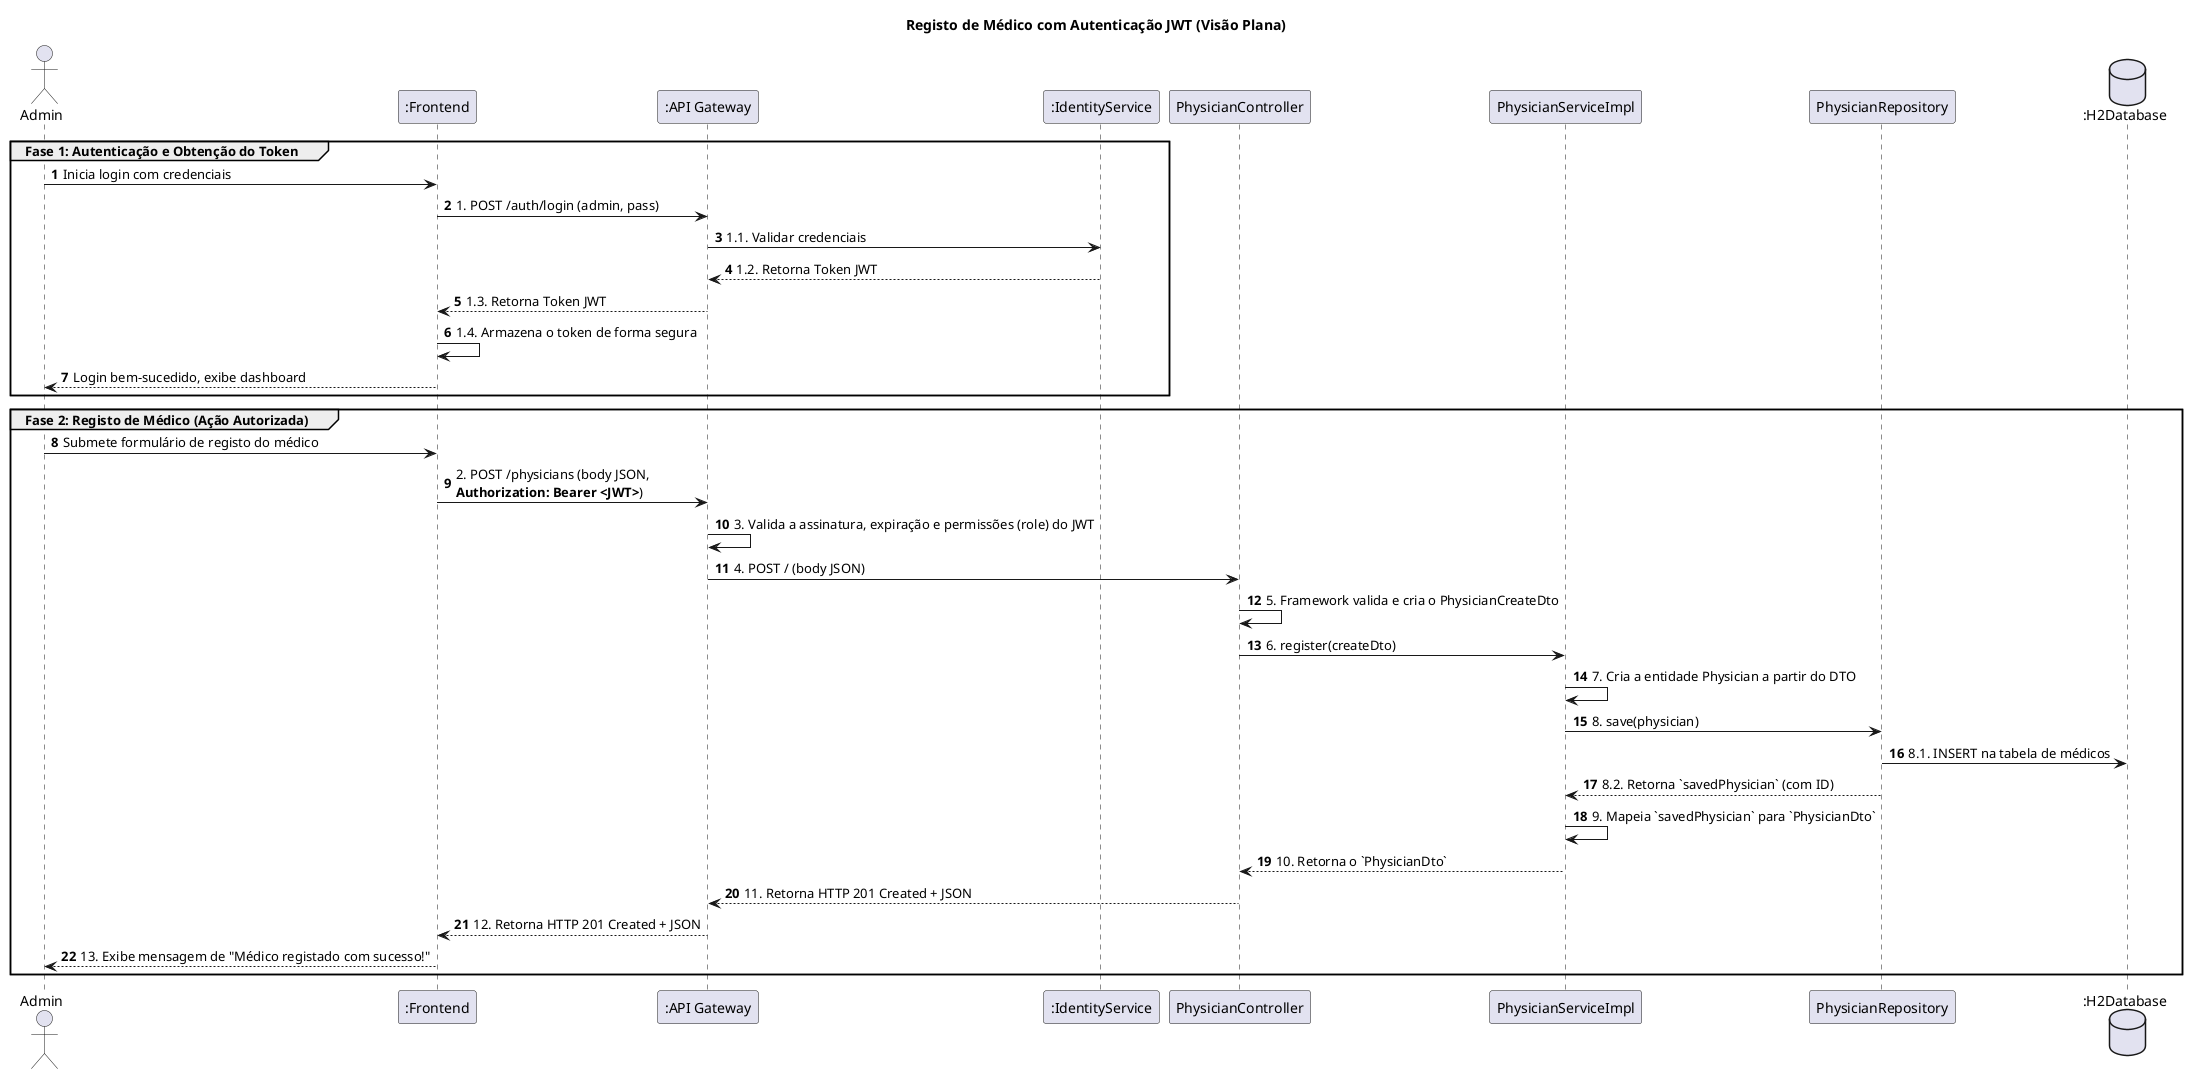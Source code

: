 @startuml
title Registo de Médico com Autenticação JWT (Visão Plana)

actor "Admin" as User
participant ":Frontend" as Frontend
participant ":API Gateway" as Gateway
participant ":IdentityService" as IdentityService
participant PhysicianController as Controller
participant PhysicianServiceImpl as Service
participant PhysicianRepository as Repo
database ":H2Database" as DB

autonumber

group Fase 1: Autenticação e Obtenção do Token

    User -> Frontend : Inicia login com credenciais
    Frontend -> Gateway : 1. POST /auth/login (admin, pass)
    Gateway -> IdentityService : 1.1. Validar credenciais
    IdentityService --> Gateway : 1.2. Retorna Token JWT
    Gateway --> Frontend : 1.3. Retorna Token JWT
    Frontend -> Frontend : 1.4. Armazena o token de forma segura
    Frontend --> User : Login bem-sucedido, exibe dashboard

end

group Fase 2: Registo de Médico (Ação Autorizada)

    User -> Frontend : Submete formulário de registo do médico

    Frontend -> Gateway : 2. POST /physicians (body JSON, \n**Authorization: Bearer <JWT>**)

    Gateway -> Gateway : 3. Valida a assinatura, expiração e permissões (role) do JWT

    Gateway -> Controller : 4. POST / (body JSON)

    Controller -> Controller : 5. Framework valida e cria o PhysicianCreateDto
    Controller -> Service : 6. register(createDto)
    Service -> Service : 7. Cria a entidade Physician a partir do DTO
    Service -> Repo : 8. save(physician)
    Repo -> DB : 8.1. INSERT na tabela de médicos
    Repo --> Service : 8.2. Retorna `savedPhysician` (com ID)
    Service -> Service : 9. Mapeia `savedPhysician` para `PhysicianDto`
    Service --> Controller : 10. Retorna o `PhysicianDto`

    Controller --> Gateway : 11. Retorna HTTP 201 Created + JSON

    Gateway --> Frontend : 12. Retorna HTTP 201 Created + JSON
    Frontend --> User : 13. Exibe mensagem de "Médico registado com sucesso!"

end
@enduml